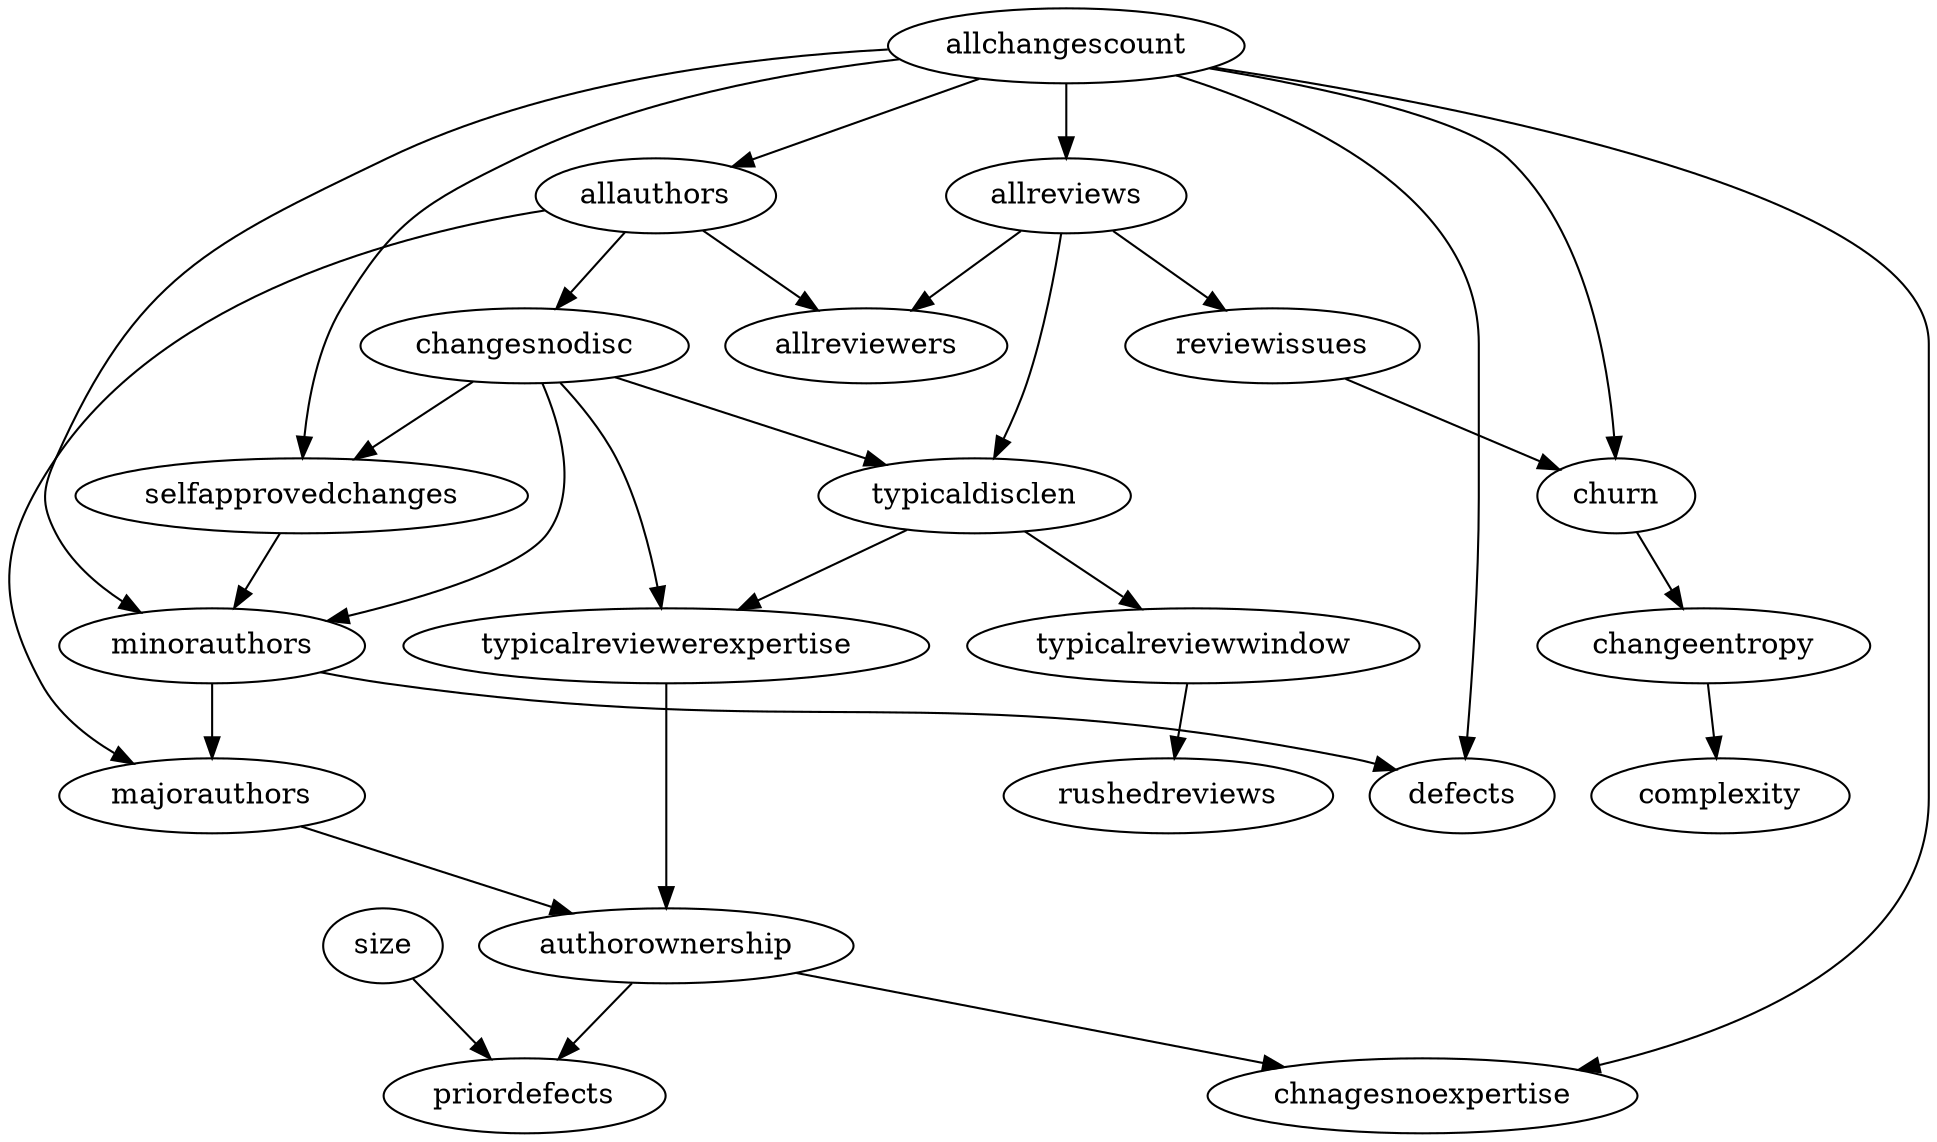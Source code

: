 digraph {
  "size" ;
  "complexity" ;
  "priordefects" ;
  "churn" ;
  "allchangescount" ;
  "changeentropy" ;
  "allauthors" ;
  "minorauthors" ;
  "majorauthors" ;
  "authorownership" ;
  "rushedreviews" ;
  "changesnodisc" ;
  "selfapprovedchanges" ;
  "typicaldisclen" ;
  "typicalreviewwindow" ;
  "reviewissues" ;
  "allreviews" ;
  "allreviewers" ;
  "chnagesnoexpertise" ;
  "typicalreviewerexpertise" ;
  "defects" ;
  edge [dir=forward] "size" -> "priordefects" ;
  edge [dir=forward] "churn" -> "changeentropy" ;
  edge [dir=forward] "allchangescount" -> "churn" ;
  edge [dir=forward] "allchangescount" -> "allauthors" ;
  edge [dir=forward] "allchangescount" -> "minorauthors" ;
  edge [dir=forward] "allchangescount" -> "selfapprovedchanges" ;
  edge [dir=forward] "allchangescount" -> "allreviews" ;
  edge [dir=forward] "allchangescount" -> "chnagesnoexpertise" ;
  edge [dir=forward] "allchangescount" -> "defects" ;
  edge [dir=forward] "changeentropy" -> "complexity" ;
  edge [dir=forward] "allauthors" -> "majorauthors" ;
  edge [dir=forward] "allauthors" -> "changesnodisc" ;
  edge [dir=forward] "allauthors" -> "allreviewers" ;
  edge [dir=forward] "minorauthors" -> "majorauthors" ;
  edge [dir=forward] "minorauthors" -> "defects" ;
  edge [dir=forward] "majorauthors" -> "authorownership" ;
  edge [dir=forward] "authorownership" -> "priordefects" ;
  edge [dir=forward] "authorownership" -> "chnagesnoexpertise" ;
  edge [dir=forward] "changesnodisc" -> "minorauthors" ;
  edge [dir=forward] "changesnodisc" -> "selfapprovedchanges" ;
  edge [dir=forward] "changesnodisc" -> "typicaldisclen" ;
  edge [dir=forward] "changesnodisc" -> "typicalreviewerexpertise" ;
  edge [dir=forward] "selfapprovedchanges" -> "minorauthors" ;
  edge [dir=forward] "typicaldisclen" -> "typicalreviewwindow" ;
  edge [dir=forward] "typicaldisclen" -> "typicalreviewerexpertise" ;
  edge [dir=forward] "typicalreviewwindow" -> "rushedreviews" ;
  edge [dir=forward] "reviewissues" -> "churn" ;
  edge [dir=forward] "allreviews" -> "typicaldisclen" ;
  edge [dir=forward] "allreviews" -> "reviewissues" ;
  edge [dir=forward] "allreviews" -> "allreviewers" ;
  edge [dir=forward] "typicalreviewerexpertise" -> "authorownership" ;
}
